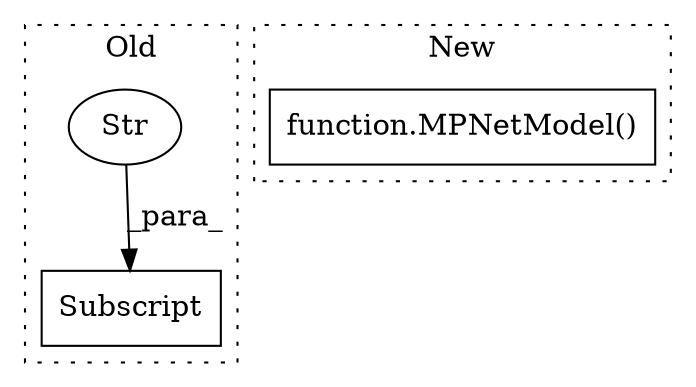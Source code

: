 digraph G {
subgraph cluster0 {
1 [label="Subscript" a="63" s="21634,0" l="32,0" shape="box"];
3 [label="Str" a="66" s="21652" l="13" shape="ellipse"];
label = "Old";
style="dotted";
}
subgraph cluster1 {
2 [label="function.MPNetModel()" a="75" s="17202,17219" l="11,1" shape="box"];
label = "New";
style="dotted";
}
3 -> 1 [label="_para_"];
}